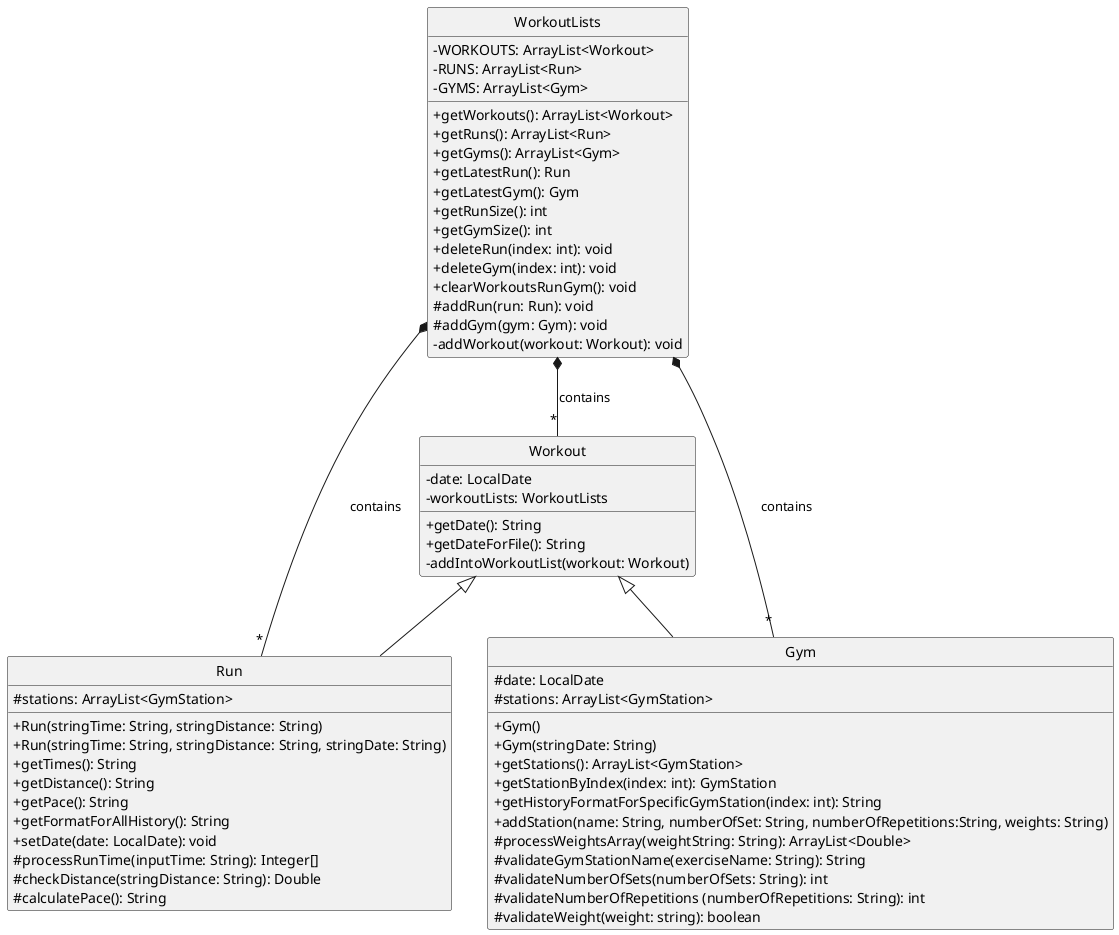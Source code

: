 @startuml
skinparam classAttributeIconSize 0
hide circle 
!define ABSTRACT &#123;abstract&#125;


class WorkoutLists {
    - WORKOUTS: ArrayList<Workout>
    - RUNS: ArrayList<Run>
    - GYMS: ArrayList<Gym>
    
    + getWorkouts(): ArrayList<Workout>
    + getRuns(): ArrayList<Run>
    + getGyms(): ArrayList<Gym>
    + getLatestRun(): Run
    + getLatestGym(): Gym
    + getRunSize(): int
    + getGymSize(): int
    + deleteRun(index: int): void
    + deleteGym(index: int): void
    + clearWorkoutsRunGym(): void
    # addRun(run: Run): void
    # addGym(gym: Gym): void
    - addWorkout(workout: Workout): void
}

class Workout  {
    - date: LocalDate
    - workoutLists: WorkoutLists
    
    + getDate(): String
    + getDateForFile(): String
    - addIntoWorkoutList(workout: Workout)
}

class Run extends Workout {
    # stations: ArrayList<GymStation>

    + Run(stringTime: String, stringDistance: String)
    + Run(stringTime: String, stringDistance: String, stringDate: String)
    + getTimes(): String
    + getDistance(): String
    + getPace(): String
    + getFormatForAllHistory(): String
    + setDate(date: LocalDate): void
    # processRunTime(inputTime: String): Integer[]
    # checkDistance(stringDistance: String): Double
    # calculatePace(): String
}

class Gym extends Workout {
    # date: LocalDate
    # stations: ArrayList<GymStation>

    + Gym()
    + Gym(stringDate: String)
    + getStations(): ArrayList<GymStation>
    + getStationByIndex(index: int): GymStation
    + getHistoryFormatForSpecificGymStation(index: int): String
    + addStation(name: String, numberOfSet: String, numberOfRepetitions:String, weights: String)
    # processWeightsArray(weightString: String): ArrayList<Double>
    # validateGymStationName(exerciseName: String): String
    # validateNumberOfSets(numberOfSets: String): int
    # validateNumberOfRepetitions (numberOfRepetitions: String): int
    # validateWeight(weight: string): boolean
}


WorkoutLists *-- "*" Run : contains
WorkoutLists *-- "*" Gym : contains
WorkoutLists *-- "*" Workout : contains

@enduml